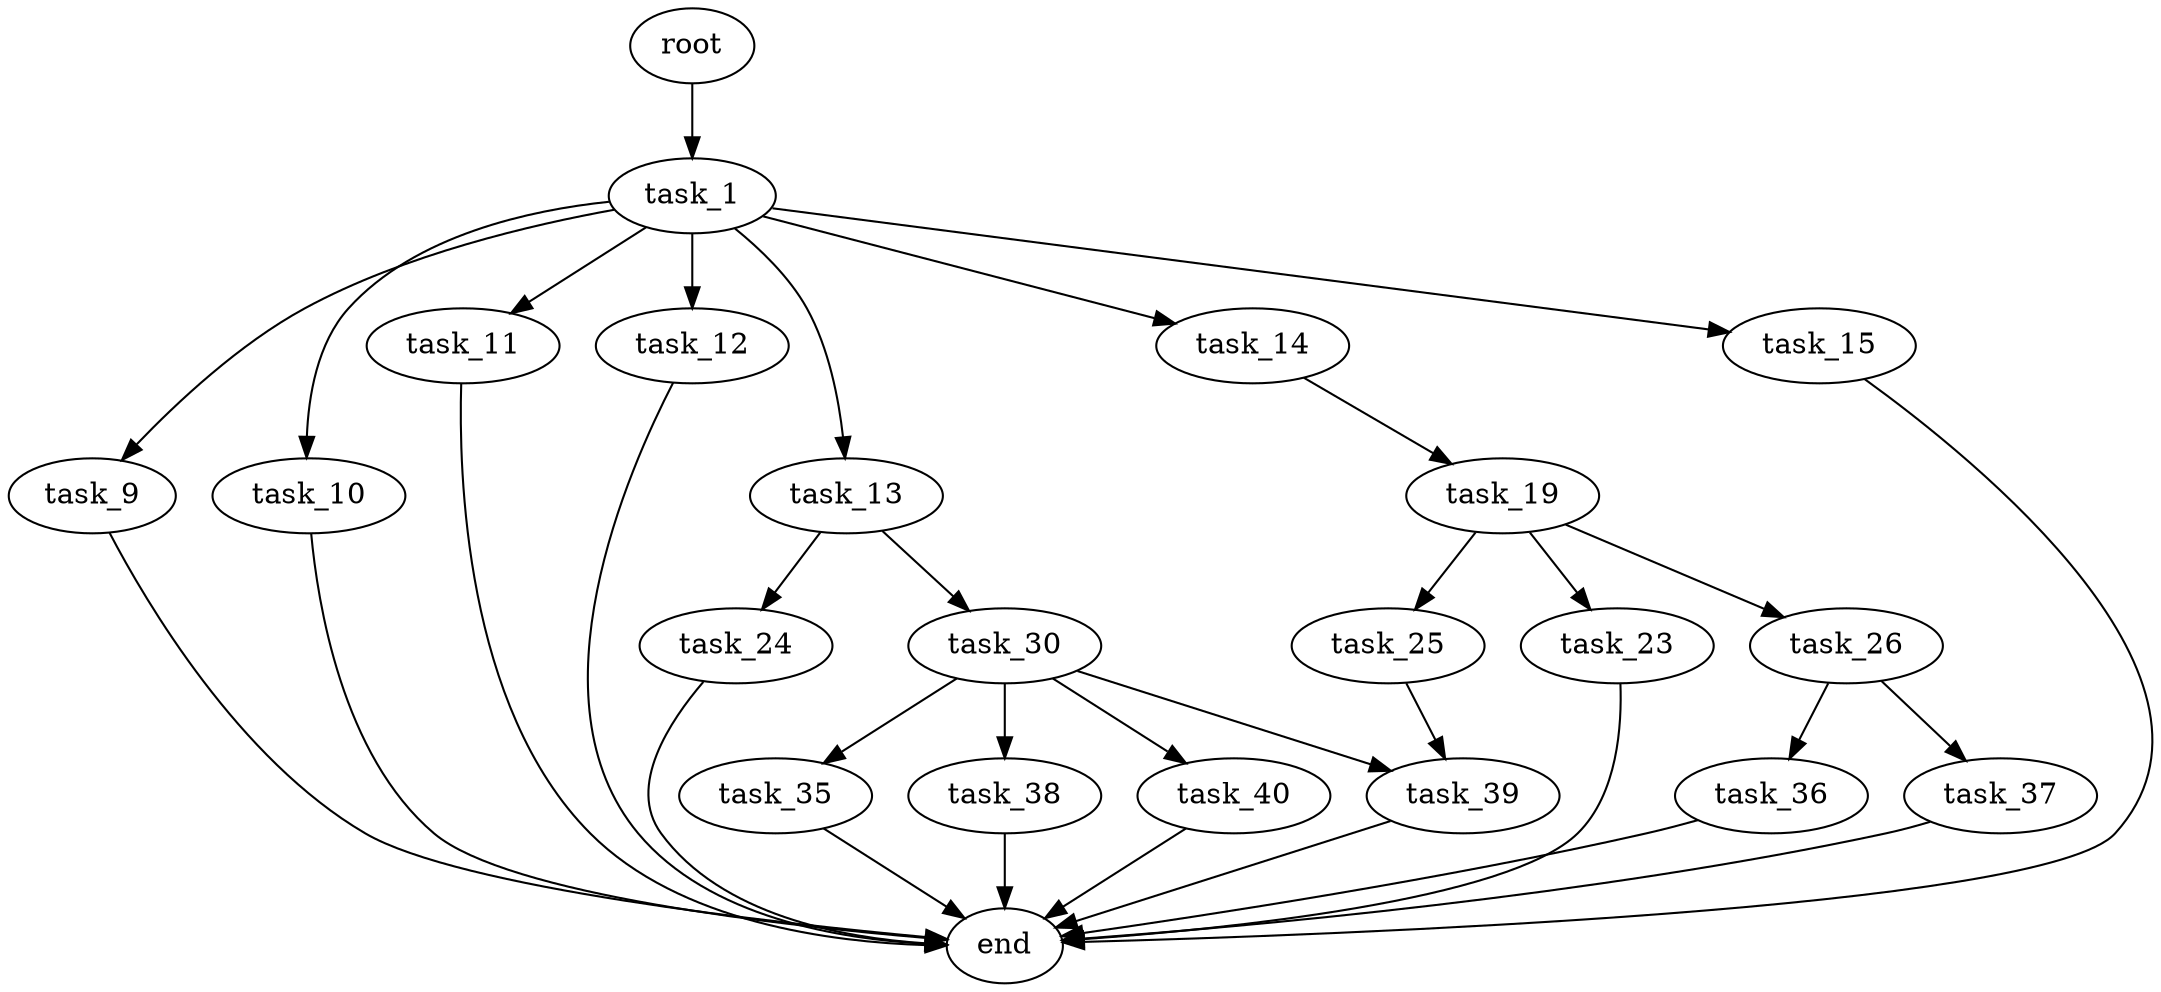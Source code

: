 digraph G {
  root [size="0.000000"];
  task_1 [size="12284014554.000000"];
  task_9 [size="8589934592.000000"];
  task_10 [size="1114766220.000000"];
  task_11 [size="134217728000.000000"];
  task_12 [size="1073741824000.000000"];
  task_13 [size="8589934592.000000"];
  task_14 [size="303149633935.000000"];
  task_15 [size="1402354459498.000000"];
  end [size="0.000000"];
  task_24 [size="8264764370.000000"];
  task_30 [size="17120982439.000000"];
  task_19 [size="919426920.000000"];
  task_23 [size="1321377443.000000"];
  task_25 [size="52436505753.000000"];
  task_26 [size="286787746115.000000"];
  task_39 [size="165714277704.000000"];
  task_36 [size="195722015267.000000"];
  task_37 [size="25294993143.000000"];
  task_35 [size="6628638129.000000"];
  task_38 [size="53107082947.000000"];
  task_40 [size="1073741824000.000000"];

  root -> task_1 [size="1.000000"];
  task_1 -> task_9 [size="411041792.000000"];
  task_1 -> task_10 [size="411041792.000000"];
  task_1 -> task_11 [size="411041792.000000"];
  task_1 -> task_12 [size="411041792.000000"];
  task_1 -> task_13 [size="411041792.000000"];
  task_1 -> task_14 [size="411041792.000000"];
  task_1 -> task_15 [size="411041792.000000"];
  task_9 -> end [size="1.000000"];
  task_10 -> end [size="1.000000"];
  task_11 -> end [size="1.000000"];
  task_12 -> end [size="1.000000"];
  task_13 -> task_24 [size="33554432.000000"];
  task_13 -> task_30 [size="33554432.000000"];
  task_14 -> task_19 [size="301989888.000000"];
  task_15 -> end [size="1.000000"];
  task_24 -> end [size="1.000000"];
  task_30 -> task_35 [size="411041792.000000"];
  task_30 -> task_38 [size="411041792.000000"];
  task_30 -> task_39 [size="411041792.000000"];
  task_30 -> task_40 [size="411041792.000000"];
  task_19 -> task_23 [size="33554432.000000"];
  task_19 -> task_25 [size="33554432.000000"];
  task_19 -> task_26 [size="33554432.000000"];
  task_23 -> end [size="1.000000"];
  task_25 -> task_39 [size="75497472.000000"];
  task_26 -> task_36 [size="838860800.000000"];
  task_26 -> task_37 [size="838860800.000000"];
  task_39 -> end [size="1.000000"];
  task_36 -> end [size="1.000000"];
  task_37 -> end [size="1.000000"];
  task_35 -> end [size="1.000000"];
  task_38 -> end [size="1.000000"];
  task_40 -> end [size="1.000000"];
}
